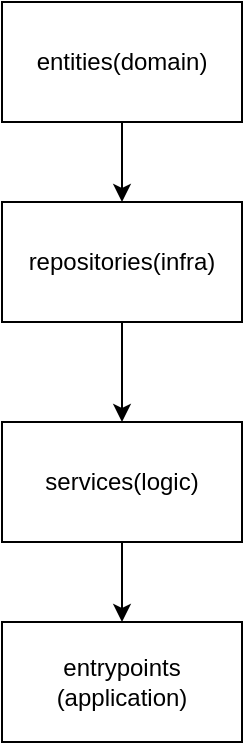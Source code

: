 <mxfile version="24.6.5" type="device">
  <diagram name="Page-1" id="_v0UF3-_GroFpb5yWLBK">
    <mxGraphModel dx="1050" dy="561" grid="1" gridSize="10" guides="1" tooltips="1" connect="1" arrows="1" fold="1" page="1" pageScale="1" pageWidth="850" pageHeight="1100" math="0" shadow="0">
      <root>
        <mxCell id="0" />
        <mxCell id="1" parent="0" />
        <mxCell id="v-Ma-tHme306sdydlvZ_-3" value="" style="edgeStyle=orthogonalEdgeStyle;rounded=0;orthogonalLoop=1;jettySize=auto;html=1;" edge="1" parent="1" source="v-Ma-tHme306sdydlvZ_-1" target="v-Ma-tHme306sdydlvZ_-2">
          <mxGeometry relative="1" as="geometry" />
        </mxCell>
        <mxCell id="v-Ma-tHme306sdydlvZ_-1" value="entities(domain)" style="rounded=0;whiteSpace=wrap;html=1;" vertex="1" parent="1">
          <mxGeometry x="360" y="20" width="120" height="60" as="geometry" />
        </mxCell>
        <mxCell id="v-Ma-tHme306sdydlvZ_-9" style="edgeStyle=orthogonalEdgeStyle;rounded=0;orthogonalLoop=1;jettySize=auto;html=1;" edge="1" parent="1" source="v-Ma-tHme306sdydlvZ_-2" target="v-Ma-tHme306sdydlvZ_-7">
          <mxGeometry relative="1" as="geometry" />
        </mxCell>
        <mxCell id="v-Ma-tHme306sdydlvZ_-2" value="repositories(infra)" style="rounded=0;whiteSpace=wrap;html=1;" vertex="1" parent="1">
          <mxGeometry x="360" y="120" width="120" height="60" as="geometry" />
        </mxCell>
        <mxCell id="v-Ma-tHme306sdydlvZ_-10" style="edgeStyle=orthogonalEdgeStyle;rounded=0;orthogonalLoop=1;jettySize=auto;html=1;" edge="1" parent="1" source="v-Ma-tHme306sdydlvZ_-7" target="v-Ma-tHme306sdydlvZ_-8">
          <mxGeometry relative="1" as="geometry" />
        </mxCell>
        <mxCell id="v-Ma-tHme306sdydlvZ_-7" value="services(logic)" style="rounded=0;whiteSpace=wrap;html=1;" vertex="1" parent="1">
          <mxGeometry x="360" y="230" width="120" height="60" as="geometry" />
        </mxCell>
        <mxCell id="v-Ma-tHme306sdydlvZ_-8" value="entrypoints&lt;div&gt;(application)&lt;/div&gt;" style="rounded=0;whiteSpace=wrap;html=1;" vertex="1" parent="1">
          <mxGeometry x="360" y="330" width="120" height="60" as="geometry" />
        </mxCell>
      </root>
    </mxGraphModel>
  </diagram>
</mxfile>
